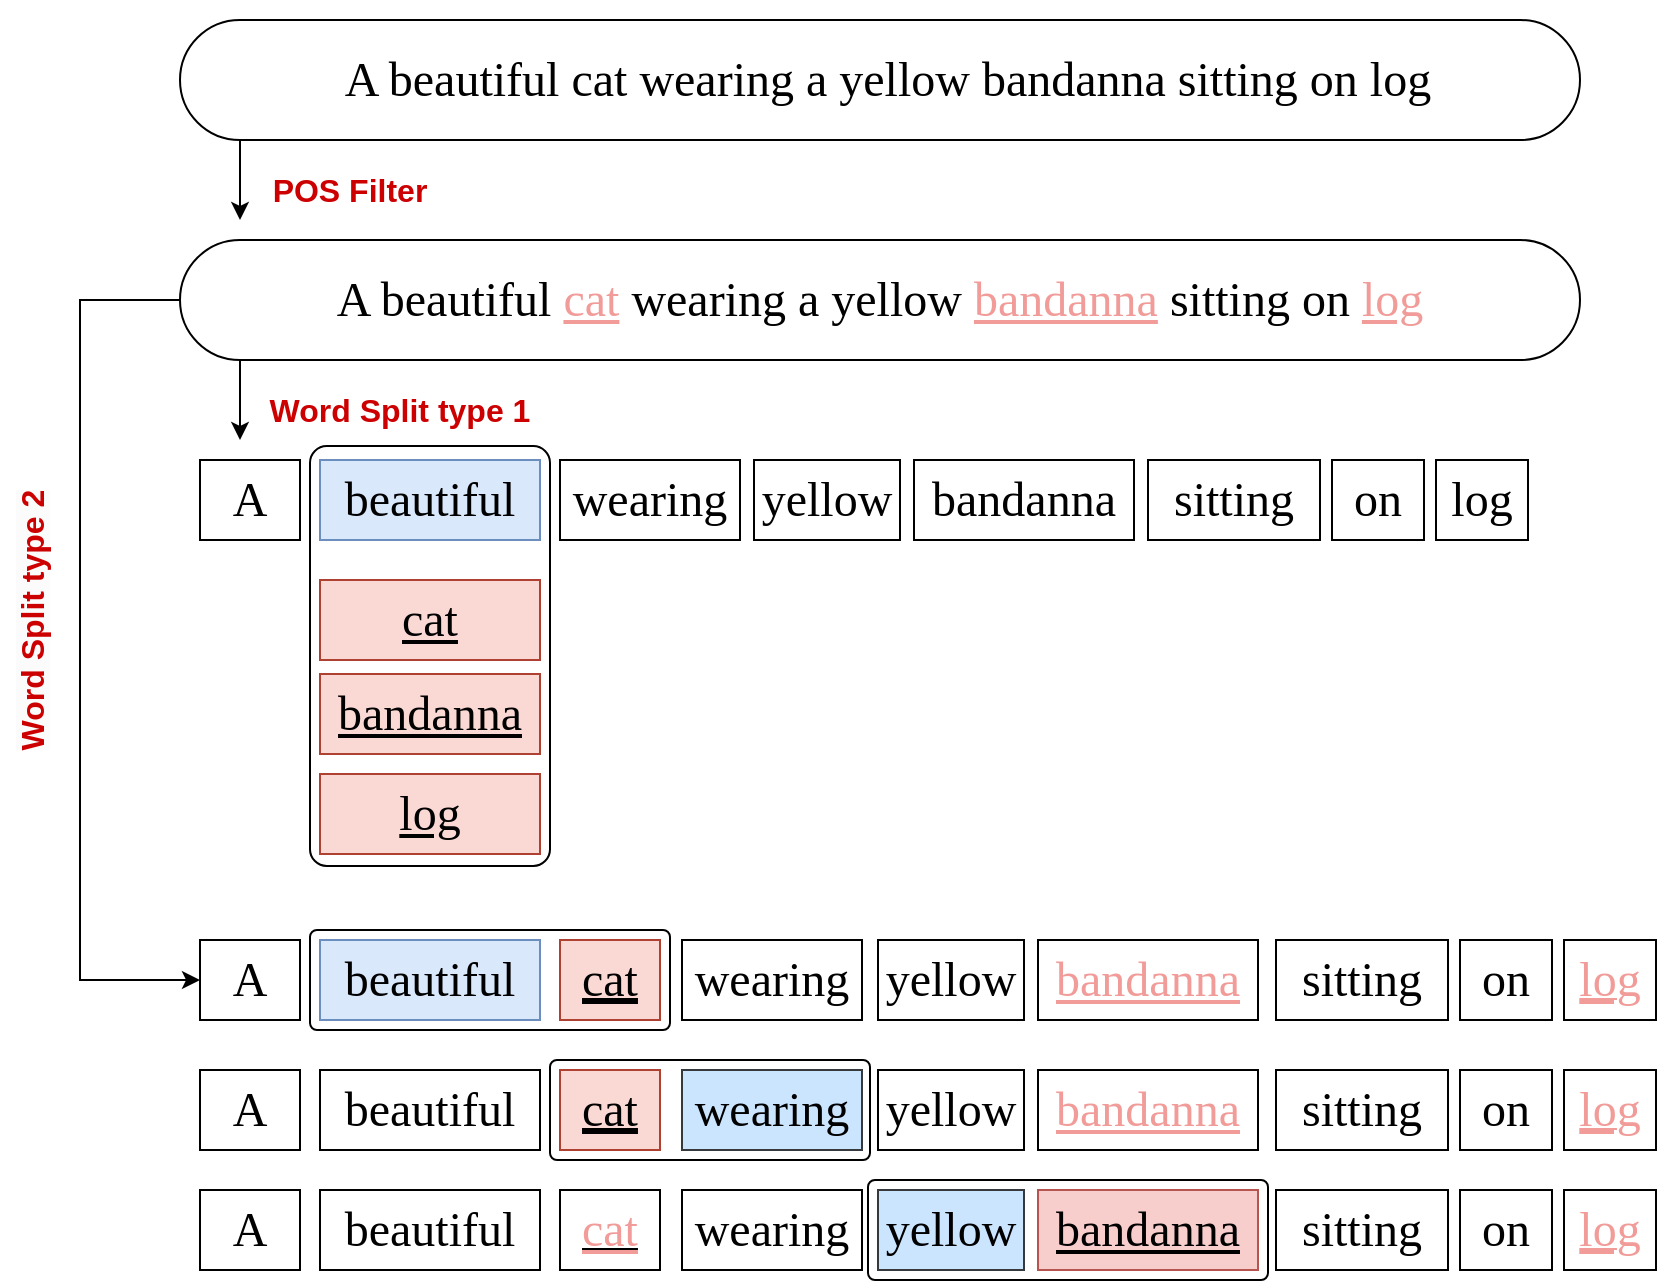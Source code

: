 <mxfile version="26.0.4">
  <diagram name="第 1 页" id="hbKFF-OKExzjQjpJoKSN">
    <mxGraphModel dx="2074" dy="1098" grid="1" gridSize="10" guides="1" tooltips="1" connect="1" arrows="1" fold="1" page="1" pageScale="1" pageWidth="1169" pageHeight="827" math="0" shadow="0">
      <root>
        <mxCell id="0" />
        <mxCell id="1" parent="0" />
        <mxCell id="ykKe54kiTIuj04Uihu3i-45" value="" style="rounded=1;whiteSpace=wrap;html=1;arcSize=7;" vertex="1" parent="1">
          <mxGeometry x="265" y="505" width="180" height="50" as="geometry" />
        </mxCell>
        <mxCell id="ykKe54kiTIuj04Uihu3i-31" value="" style="rounded=1;whiteSpace=wrap;html=1;arcSize=7;" vertex="1" parent="1">
          <mxGeometry x="265" y="263" width="120" height="210" as="geometry" />
        </mxCell>
        <mxCell id="ykKe54kiTIuj04Uihu3i-3" value="" style="rounded=1;whiteSpace=wrap;html=1;arcSize=50;" vertex="1" parent="1">
          <mxGeometry x="200" y="50" width="700" height="60" as="geometry" />
        </mxCell>
        <mxCell id="ykKe54kiTIuj04Uihu3i-2" value="&lt;font face=&quot;Comic Sans MS&quot;&gt;&lt;span style=&quot;font-size: 24px;&quot;&gt;A &lt;font&gt;beautiful&lt;/font&gt;&amp;nbsp;cat wearing a yellow bandanna sitting on log&lt;/span&gt;&lt;/font&gt;" style="text;html=1;align=center;verticalAlign=middle;whiteSpace=wrap;rounded=0;" vertex="1" parent="1">
          <mxGeometry x="234" y="40" width="640" height="80" as="geometry" />
        </mxCell>
        <mxCell id="ykKe54kiTIuj04Uihu3i-43" style="edgeStyle=orthogonalEdgeStyle;rounded=0;orthogonalLoop=1;jettySize=auto;html=1;exitX=0;exitY=0.5;exitDx=0;exitDy=0;entryX=0;entryY=0.5;entryDx=0;entryDy=0;" edge="1" parent="1" source="ykKe54kiTIuj04Uihu3i-4" target="ykKe54kiTIuj04Uihu3i-33">
          <mxGeometry relative="1" as="geometry">
            <Array as="points">
              <mxPoint x="150" y="190" />
              <mxPoint x="150" y="530" />
            </Array>
          </mxGeometry>
        </mxCell>
        <mxCell id="ykKe54kiTIuj04Uihu3i-4" value="" style="rounded=1;whiteSpace=wrap;html=1;arcSize=50;" vertex="1" parent="1">
          <mxGeometry x="200" y="160" width="700" height="60" as="geometry" />
        </mxCell>
        <mxCell id="ykKe54kiTIuj04Uihu3i-5" value="&lt;font face=&quot;Comic Sans MS&quot;&gt;&lt;span style=&quot;font-size: 24px;&quot;&gt;A &lt;font&gt;beautiful&lt;/font&gt;&amp;nbsp;&lt;font style=&quot;color: rgb(241, 156, 153);&quot;&gt;&lt;u&gt;cat&lt;/u&gt;&lt;/font&gt; wearing a yellow &lt;font style=&quot;color: rgb(241, 156, 153);&quot;&gt;&lt;u&gt;bandanna&lt;/u&gt;&lt;/font&gt; sitting on &lt;font style=&quot;color: rgb(241, 156, 153);&quot;&gt;&lt;u&gt;log&lt;/u&gt;&lt;/font&gt;&lt;/span&gt;&lt;/font&gt;" style="text;html=1;align=center;verticalAlign=middle;whiteSpace=wrap;rounded=0;" vertex="1" parent="1">
          <mxGeometry x="230" y="150" width="640" height="80" as="geometry" />
        </mxCell>
        <mxCell id="ykKe54kiTIuj04Uihu3i-6" value="" style="endArrow=classic;html=1;rounded=0;" edge="1" parent="1">
          <mxGeometry width="50" height="50" relative="1" as="geometry">
            <mxPoint x="230" y="110" as="sourcePoint" />
            <mxPoint x="230" y="150" as="targetPoint" />
          </mxGeometry>
        </mxCell>
        <mxCell id="ykKe54kiTIuj04Uihu3i-7" value="POS Filter" style="text;strokeColor=none;align=center;fillColor=none;html=1;verticalAlign=middle;whiteSpace=wrap;rounded=0;fontSize=16;fontStyle=1;fontColor=light-dark(#CC0000,#EDEDED);" vertex="1" parent="1">
          <mxGeometry x="240" y="120" width="90" height="30" as="geometry" />
        </mxCell>
        <mxCell id="ykKe54kiTIuj04Uihu3i-8" value="&lt;u style=&quot;font-family: &amp;quot;Comic Sans MS&amp;quot;; font-size: 24px;&quot;&gt;&lt;font style=&quot;color: rgb(0, 0, 0);&quot;&gt;cat&lt;/font&gt;&lt;/u&gt;" style="rounded=0;whiteSpace=wrap;html=1;fillColor=#fad9d5;strokeColor=#ae4132;" vertex="1" parent="1">
          <mxGeometry x="270" y="330" width="110" height="40" as="geometry" />
        </mxCell>
        <mxCell id="ykKe54kiTIuj04Uihu3i-14" value="&lt;span style=&quot;font-family: &amp;quot;Comic Sans MS&amp;quot;; font-size: 24px;&quot;&gt;&lt;font style=&quot;color: rgb(0, 0, 0);&quot;&gt;A&lt;/font&gt;&lt;/span&gt;" style="rounded=0;whiteSpace=wrap;html=1;" vertex="1" parent="1">
          <mxGeometry x="210" y="270" width="50" height="40" as="geometry" />
        </mxCell>
        <mxCell id="ykKe54kiTIuj04Uihu3i-15" value="&lt;span style=&quot;font-family: &amp;quot;Comic Sans MS&amp;quot;; font-size: 24px;&quot;&gt;&lt;font style=&quot;color: rgb(0, 0, 0);&quot;&gt;beautiful&lt;/font&gt;&lt;/span&gt;" style="rounded=0;whiteSpace=wrap;html=1;fillColor=#dae8fc;strokeColor=#6c8ebf;" vertex="1" parent="1">
          <mxGeometry x="270" y="270" width="110" height="40" as="geometry" />
        </mxCell>
        <mxCell id="ykKe54kiTIuj04Uihu3i-16" value="&lt;span style=&quot;font-family: &amp;quot;Comic Sans MS&amp;quot;; font-size: 24px;&quot;&gt;&lt;font style=&quot;color: rgb(0, 0, 0);&quot;&gt;wearing&lt;/font&gt;&lt;/span&gt;" style="rounded=0;whiteSpace=wrap;html=1;" vertex="1" parent="1">
          <mxGeometry x="390" y="270" width="90" height="40" as="geometry" />
        </mxCell>
        <mxCell id="ykKe54kiTIuj04Uihu3i-17" value="&lt;span style=&quot;font-family: &amp;quot;Comic Sans MS&amp;quot;; font-size: 24px;&quot;&gt;&lt;font style=&quot;color: rgb(0, 0, 0);&quot;&gt;yellow&lt;/font&gt;&lt;/span&gt;" style="rounded=0;whiteSpace=wrap;html=1;" vertex="1" parent="1">
          <mxGeometry x="487" y="270" width="73" height="40" as="geometry" />
        </mxCell>
        <mxCell id="ykKe54kiTIuj04Uihu3i-18" value="&lt;span style=&quot;font-family: &amp;quot;Comic Sans MS&amp;quot;; font-size: 24px;&quot;&gt;&lt;font style=&quot;color: rgb(0, 0, 0);&quot;&gt;bandanna&lt;/font&gt;&lt;/span&gt;" style="rounded=0;whiteSpace=wrap;html=1;" vertex="1" parent="1">
          <mxGeometry x="567" y="270" width="110" height="40" as="geometry" />
        </mxCell>
        <mxCell id="ykKe54kiTIuj04Uihu3i-19" value="&lt;span style=&quot;font-family: &amp;quot;Comic Sans MS&amp;quot;; font-size: 24px;&quot;&gt;&lt;font style=&quot;color: rgb(0, 0, 0);&quot;&gt;sitting&lt;/font&gt;&lt;/span&gt;" style="rounded=0;whiteSpace=wrap;html=1;" vertex="1" parent="1">
          <mxGeometry x="684" y="270" width="86" height="40" as="geometry" />
        </mxCell>
        <mxCell id="ykKe54kiTIuj04Uihu3i-20" value="&lt;span style=&quot;font-family: &amp;quot;Comic Sans MS&amp;quot;; font-size: 24px;&quot;&gt;&lt;font style=&quot;color: rgb(0, 0, 0);&quot;&gt;on&lt;/font&gt;&lt;/span&gt;" style="rounded=0;whiteSpace=wrap;html=1;" vertex="1" parent="1">
          <mxGeometry x="776" y="270" width="46" height="40" as="geometry" />
        </mxCell>
        <mxCell id="ykKe54kiTIuj04Uihu3i-21" value="&lt;span style=&quot;font-family: &amp;quot;Comic Sans MS&amp;quot;; font-size: 24px;&quot;&gt;&lt;font style=&quot;color: rgb(0, 0, 0);&quot;&gt;log&lt;/font&gt;&lt;/span&gt;" style="rounded=0;whiteSpace=wrap;html=1;" vertex="1" parent="1">
          <mxGeometry x="828" y="270" width="46" height="40" as="geometry" />
        </mxCell>
        <mxCell id="ykKe54kiTIuj04Uihu3i-23" value="" style="endArrow=classic;html=1;rounded=0;" edge="1" parent="1">
          <mxGeometry width="50" height="50" relative="1" as="geometry">
            <mxPoint x="230" y="220" as="sourcePoint" />
            <mxPoint x="230" y="260" as="targetPoint" />
          </mxGeometry>
        </mxCell>
        <mxCell id="ykKe54kiTIuj04Uihu3i-25" value="Word Split type 1" style="text;strokeColor=none;align=center;fillColor=none;html=1;verticalAlign=middle;whiteSpace=wrap;rounded=0;fontSize=16;fontStyle=1;fontColor=light-dark(#CC0000,#EDEDED);" vertex="1" parent="1">
          <mxGeometry x="240" y="230" width="140" height="30" as="geometry" />
        </mxCell>
        <mxCell id="ykKe54kiTIuj04Uihu3i-28" value="&lt;u style=&quot;font-family: &amp;quot;Comic Sans MS&amp;quot;; font-size: 24px;&quot;&gt;&lt;font style=&quot;color: rgb(0, 0, 0);&quot;&gt;bandanna&lt;/font&gt;&lt;/u&gt;" style="rounded=0;whiteSpace=wrap;html=1;fillColor=#fad9d5;strokeColor=#ae4132;" vertex="1" parent="1">
          <mxGeometry x="270" y="377" width="110" height="40" as="geometry" />
        </mxCell>
        <mxCell id="ykKe54kiTIuj04Uihu3i-29" value="&lt;u style=&quot;font-family: &amp;quot;Comic Sans MS&amp;quot;; font-size: 24px;&quot;&gt;&lt;font style=&quot;color: rgb(0, 0, 0);&quot;&gt;log&lt;/font&gt;&lt;/u&gt;" style="rounded=0;whiteSpace=wrap;html=1;fillColor=#fad9d5;strokeColor=#ae4132;" vertex="1" parent="1">
          <mxGeometry x="270" y="427" width="110" height="40" as="geometry" />
        </mxCell>
        <mxCell id="ykKe54kiTIuj04Uihu3i-33" value="&lt;span style=&quot;font-family: &amp;quot;Comic Sans MS&amp;quot;; font-size: 24px;&quot;&gt;&lt;font style=&quot;color: rgb(0, 0, 0);&quot;&gt;A&lt;/font&gt;&lt;/span&gt;" style="rounded=0;whiteSpace=wrap;html=1;" vertex="1" parent="1">
          <mxGeometry x="210" y="510" width="50" height="40" as="geometry" />
        </mxCell>
        <mxCell id="ykKe54kiTIuj04Uihu3i-34" value="&lt;span style=&quot;font-family: &amp;quot;Comic Sans MS&amp;quot;; font-size: 24px;&quot;&gt;&lt;font style=&quot;color: rgb(0, 0, 0);&quot;&gt;beautiful&lt;/font&gt;&lt;/span&gt;" style="rounded=0;whiteSpace=wrap;html=1;fillColor=#dae8fc;strokeColor=#6c8ebf;" vertex="1" parent="1">
          <mxGeometry x="270" y="510" width="110" height="40" as="geometry" />
        </mxCell>
        <mxCell id="ykKe54kiTIuj04Uihu3i-35" value="&lt;span style=&quot;font-family: &amp;quot;Comic Sans MS&amp;quot;; font-size: 24px;&quot;&gt;&lt;font style=&quot;color: rgb(0, 0, 0);&quot;&gt;wearing&lt;/font&gt;&lt;/span&gt;" style="rounded=0;whiteSpace=wrap;html=1;" vertex="1" parent="1">
          <mxGeometry x="451" y="510" width="90" height="40" as="geometry" />
        </mxCell>
        <mxCell id="ykKe54kiTIuj04Uihu3i-36" value="&lt;span style=&quot;font-family: &amp;quot;Comic Sans MS&amp;quot;; font-size: 24px;&quot;&gt;&lt;font style=&quot;color: rgb(0, 0, 0);&quot;&gt;yellow&lt;/font&gt;&lt;/span&gt;" style="rounded=0;whiteSpace=wrap;html=1;" vertex="1" parent="1">
          <mxGeometry x="549" y="510" width="73" height="40" as="geometry" />
        </mxCell>
        <mxCell id="ykKe54kiTIuj04Uihu3i-37" value="&lt;span style=&quot;font-family: &amp;quot;Comic Sans MS&amp;quot;; font-size: 24px;&quot;&gt;&lt;font style=&quot;color: rgb(241, 156, 153);&quot;&gt;&lt;u&gt;bandanna&lt;/u&gt;&lt;/font&gt;&lt;/span&gt;" style="rounded=0;whiteSpace=wrap;html=1;" vertex="1" parent="1">
          <mxGeometry x="629" y="510" width="110" height="40" as="geometry" />
        </mxCell>
        <mxCell id="ykKe54kiTIuj04Uihu3i-38" value="&lt;span style=&quot;font-family: &amp;quot;Comic Sans MS&amp;quot;; font-size: 24px;&quot;&gt;&lt;font style=&quot;color: rgb(0, 0, 0);&quot;&gt;sitting&lt;/font&gt;&lt;/span&gt;" style="rounded=0;whiteSpace=wrap;html=1;" vertex="1" parent="1">
          <mxGeometry x="748" y="510" width="86" height="40" as="geometry" />
        </mxCell>
        <mxCell id="ykKe54kiTIuj04Uihu3i-39" value="&lt;span style=&quot;font-family: &amp;quot;Comic Sans MS&amp;quot;; font-size: 24px;&quot;&gt;&lt;font style=&quot;color: rgb(0, 0, 0);&quot;&gt;on&lt;/font&gt;&lt;/span&gt;" style="rounded=0;whiteSpace=wrap;html=1;" vertex="1" parent="1">
          <mxGeometry x="840" y="510" width="46" height="40" as="geometry" />
        </mxCell>
        <mxCell id="ykKe54kiTIuj04Uihu3i-40" value="&lt;u style=&quot;font-family: &amp;quot;Comic Sans MS&amp;quot;; font-size: 24px;&quot;&gt;log&lt;/u&gt;" style="rounded=0;whiteSpace=wrap;html=1;fontColor=#F19C99;fontStyle=4" vertex="1" parent="1">
          <mxGeometry x="892" y="510" width="46" height="40" as="geometry" />
        </mxCell>
        <mxCell id="ykKe54kiTIuj04Uihu3i-41" value="&lt;u style=&quot;font-family: &amp;quot;Comic Sans MS&amp;quot;; font-size: 24px;&quot;&gt;&lt;font style=&quot;color: rgb(0, 0, 0);&quot;&gt;cat&lt;/font&gt;&lt;/u&gt;" style="rounded=0;whiteSpace=wrap;html=1;fillColor=#fad9d5;strokeColor=#ae4132;fontStyle=4" vertex="1" parent="1">
          <mxGeometry x="390" y="510" width="50" height="40" as="geometry" />
        </mxCell>
        <mxCell id="ykKe54kiTIuj04Uihu3i-44" value="&lt;span style=&quot;color: rgb(204, 0, 0); font-family: Helvetica; font-size: 16px; font-style: normal; font-variant-ligatures: normal; font-variant-caps: normal; font-weight: 700; letter-spacing: normal; orphans: 2; text-indent: 0px; text-transform: none; widows: 2; word-spacing: 0px; -webkit-text-stroke-width: 0px; white-space: normal; background-color: rgb(251, 251, 251); text-decoration-thickness: initial; text-decoration-style: initial; text-decoration-color: initial; float: none; display: inline !important;&quot;&gt;Word Split type 2&lt;/span&gt;" style="text;whiteSpace=wrap;html=1;horizontal=1;rotation=-90;verticalAlign=top;align=center;" vertex="1" parent="1">
          <mxGeometry x="30" y="330" width="200" height="40" as="geometry" />
        </mxCell>
        <mxCell id="ykKe54kiTIuj04Uihu3i-46" value="" style="rounded=1;whiteSpace=wrap;html=1;arcSize=7;" vertex="1" parent="1">
          <mxGeometry x="385" y="570" width="160" height="50" as="geometry" />
        </mxCell>
        <mxCell id="ykKe54kiTIuj04Uihu3i-47" value="&lt;span style=&quot;font-family: &amp;quot;Comic Sans MS&amp;quot;; font-size: 24px;&quot;&gt;&lt;font style=&quot;color: rgb(0, 0, 0);&quot;&gt;A&lt;/font&gt;&lt;/span&gt;" style="rounded=0;whiteSpace=wrap;html=1;" vertex="1" parent="1">
          <mxGeometry x="210" y="575" width="50" height="40" as="geometry" />
        </mxCell>
        <mxCell id="ykKe54kiTIuj04Uihu3i-48" value="&lt;span style=&quot;font-family: &amp;quot;Comic Sans MS&amp;quot;; font-size: 24px;&quot;&gt;&lt;font style=&quot;color: rgb(0, 0, 0);&quot;&gt;beautiful&lt;/font&gt;&lt;/span&gt;" style="rounded=0;whiteSpace=wrap;html=1;" vertex="1" parent="1">
          <mxGeometry x="270" y="575" width="110" height="40" as="geometry" />
        </mxCell>
        <mxCell id="ykKe54kiTIuj04Uihu3i-49" value="&lt;span style=&quot;font-family: &amp;quot;Comic Sans MS&amp;quot;; font-size: 24px;&quot;&gt;&lt;font style=&quot;color: rgb(0, 0, 0);&quot;&gt;wearing&lt;/font&gt;&lt;/span&gt;" style="rounded=0;whiteSpace=wrap;html=1;fillColor=#cce5ff;strokeColor=#36393d;" vertex="1" parent="1">
          <mxGeometry x="451" y="575" width="90" height="40" as="geometry" />
        </mxCell>
        <mxCell id="ykKe54kiTIuj04Uihu3i-50" value="&lt;span style=&quot;font-family: &amp;quot;Comic Sans MS&amp;quot;; font-size: 24px;&quot;&gt;&lt;font style=&quot;color: rgb(0, 0, 0);&quot;&gt;yellow&lt;/font&gt;&lt;/span&gt;" style="rounded=0;whiteSpace=wrap;html=1;" vertex="1" parent="1">
          <mxGeometry x="549" y="575" width="73" height="40" as="geometry" />
        </mxCell>
        <mxCell id="ykKe54kiTIuj04Uihu3i-51" value="&lt;span style=&quot;font-family: &amp;quot;Comic Sans MS&amp;quot;; font-size: 24px;&quot;&gt;&lt;font style=&quot;color: rgb(241, 156, 153);&quot;&gt;&lt;u&gt;bandanna&lt;/u&gt;&lt;/font&gt;&lt;/span&gt;" style="rounded=0;whiteSpace=wrap;html=1;" vertex="1" parent="1">
          <mxGeometry x="629" y="575" width="110" height="40" as="geometry" />
        </mxCell>
        <mxCell id="ykKe54kiTIuj04Uihu3i-52" value="&lt;span style=&quot;font-family: &amp;quot;Comic Sans MS&amp;quot;; font-size: 24px;&quot;&gt;&lt;font style=&quot;color: rgb(0, 0, 0);&quot;&gt;sitting&lt;/font&gt;&lt;/span&gt;" style="rounded=0;whiteSpace=wrap;html=1;" vertex="1" parent="1">
          <mxGeometry x="748" y="575" width="86" height="40" as="geometry" />
        </mxCell>
        <mxCell id="ykKe54kiTIuj04Uihu3i-53" value="&lt;span style=&quot;font-family: &amp;quot;Comic Sans MS&amp;quot;; font-size: 24px;&quot;&gt;&lt;font style=&quot;color: rgb(0, 0, 0);&quot;&gt;on&lt;/font&gt;&lt;/span&gt;" style="rounded=0;whiteSpace=wrap;html=1;" vertex="1" parent="1">
          <mxGeometry x="840" y="575" width="46" height="40" as="geometry" />
        </mxCell>
        <mxCell id="ykKe54kiTIuj04Uihu3i-54" value="&lt;u style=&quot;font-family: &amp;quot;Comic Sans MS&amp;quot;; font-size: 24px;&quot;&gt;log&lt;/u&gt;" style="rounded=0;whiteSpace=wrap;html=1;fontColor=#F19C99;fontStyle=4" vertex="1" parent="1">
          <mxGeometry x="892" y="575" width="46" height="40" as="geometry" />
        </mxCell>
        <mxCell id="ykKe54kiTIuj04Uihu3i-55" value="&lt;u style=&quot;font-family: &amp;quot;Comic Sans MS&amp;quot;; font-size: 24px;&quot;&gt;&lt;font style=&quot;color: rgb(0, 0, 0);&quot;&gt;cat&lt;/font&gt;&lt;/u&gt;" style="rounded=0;whiteSpace=wrap;html=1;fillColor=#fad9d5;strokeColor=#ae4132;fontStyle=4" vertex="1" parent="1">
          <mxGeometry x="390" y="575" width="50" height="40" as="geometry" />
        </mxCell>
        <mxCell id="ykKe54kiTIuj04Uihu3i-56" value="" style="rounded=1;whiteSpace=wrap;html=1;arcSize=7;" vertex="1" parent="1">
          <mxGeometry x="544" y="630" width="200" height="50" as="geometry" />
        </mxCell>
        <mxCell id="ykKe54kiTIuj04Uihu3i-57" value="&lt;span style=&quot;font-family: &amp;quot;Comic Sans MS&amp;quot;; font-size: 24px;&quot;&gt;&lt;font style=&quot;color: rgb(0, 0, 0);&quot;&gt;A&lt;/font&gt;&lt;/span&gt;" style="rounded=0;whiteSpace=wrap;html=1;" vertex="1" parent="1">
          <mxGeometry x="210" y="635" width="50" height="40" as="geometry" />
        </mxCell>
        <mxCell id="ykKe54kiTIuj04Uihu3i-58" value="&lt;span style=&quot;font-family: &amp;quot;Comic Sans MS&amp;quot;; font-size: 24px;&quot;&gt;&lt;font style=&quot;color: rgb(0, 0, 0);&quot;&gt;beautiful&lt;/font&gt;&lt;/span&gt;" style="rounded=0;whiteSpace=wrap;html=1;" vertex="1" parent="1">
          <mxGeometry x="270" y="635" width="110" height="40" as="geometry" />
        </mxCell>
        <mxCell id="ykKe54kiTIuj04Uihu3i-59" value="&lt;span style=&quot;font-family: &amp;quot;Comic Sans MS&amp;quot;; font-size: 24px;&quot;&gt;&lt;font style=&quot;color: rgb(0, 0, 0);&quot;&gt;wearing&lt;/font&gt;&lt;/span&gt;" style="rounded=0;whiteSpace=wrap;html=1;" vertex="1" parent="1">
          <mxGeometry x="451" y="635" width="90" height="40" as="geometry" />
        </mxCell>
        <mxCell id="ykKe54kiTIuj04Uihu3i-60" value="&lt;span style=&quot;font-family: &amp;quot;Comic Sans MS&amp;quot;; font-size: 24px;&quot;&gt;&lt;font style=&quot;color: rgb(0, 0, 0);&quot;&gt;yellow&lt;/font&gt;&lt;/span&gt;" style="rounded=0;whiteSpace=wrap;html=1;fillColor=#cce5ff;strokeColor=#36393d;" vertex="1" parent="1">
          <mxGeometry x="549" y="635" width="73" height="40" as="geometry" />
        </mxCell>
        <mxCell id="ykKe54kiTIuj04Uihu3i-61" value="&lt;span style=&quot;font-family: &amp;quot;Comic Sans MS&amp;quot;; font-size: 24px;&quot;&gt;&lt;font style=&quot;color: rgb(0, 0, 0);&quot;&gt;&lt;u style=&quot;&quot;&gt;bandanna&lt;/u&gt;&lt;/font&gt;&lt;/span&gt;" style="rounded=0;whiteSpace=wrap;html=1;fillColor=#f8cecc;strokeColor=#b85450;" vertex="1" parent="1">
          <mxGeometry x="629" y="635" width="110" height="40" as="geometry" />
        </mxCell>
        <mxCell id="ykKe54kiTIuj04Uihu3i-62" value="&lt;span style=&quot;font-family: &amp;quot;Comic Sans MS&amp;quot;; font-size: 24px;&quot;&gt;&lt;font style=&quot;color: rgb(0, 0, 0);&quot;&gt;sitting&lt;/font&gt;&lt;/span&gt;" style="rounded=0;whiteSpace=wrap;html=1;" vertex="1" parent="1">
          <mxGeometry x="748" y="635" width="86" height="40" as="geometry" />
        </mxCell>
        <mxCell id="ykKe54kiTIuj04Uihu3i-63" value="&lt;span style=&quot;font-family: &amp;quot;Comic Sans MS&amp;quot;; font-size: 24px;&quot;&gt;&lt;font style=&quot;color: rgb(0, 0, 0);&quot;&gt;on&lt;/font&gt;&lt;/span&gt;" style="rounded=0;whiteSpace=wrap;html=1;" vertex="1" parent="1">
          <mxGeometry x="840" y="635" width="46" height="40" as="geometry" />
        </mxCell>
        <mxCell id="ykKe54kiTIuj04Uihu3i-64" value="&lt;u style=&quot;font-family: &amp;quot;Comic Sans MS&amp;quot;; font-size: 24px;&quot;&gt;log&lt;/u&gt;" style="rounded=0;whiteSpace=wrap;html=1;fontColor=#F19C99;fontStyle=4" vertex="1" parent="1">
          <mxGeometry x="892" y="635" width="46" height="40" as="geometry" />
        </mxCell>
        <mxCell id="ykKe54kiTIuj04Uihu3i-65" value="&lt;u style=&quot;color: rgb(241, 156, 153); font-family: &amp;quot;Comic Sans MS&amp;quot;; font-size: 24px;&quot;&gt;cat&lt;/u&gt;" style="rounded=0;whiteSpace=wrap;html=1;fontStyle=4" vertex="1" parent="1">
          <mxGeometry x="390" y="635" width="50" height="40" as="geometry" />
        </mxCell>
      </root>
    </mxGraphModel>
  </diagram>
</mxfile>
